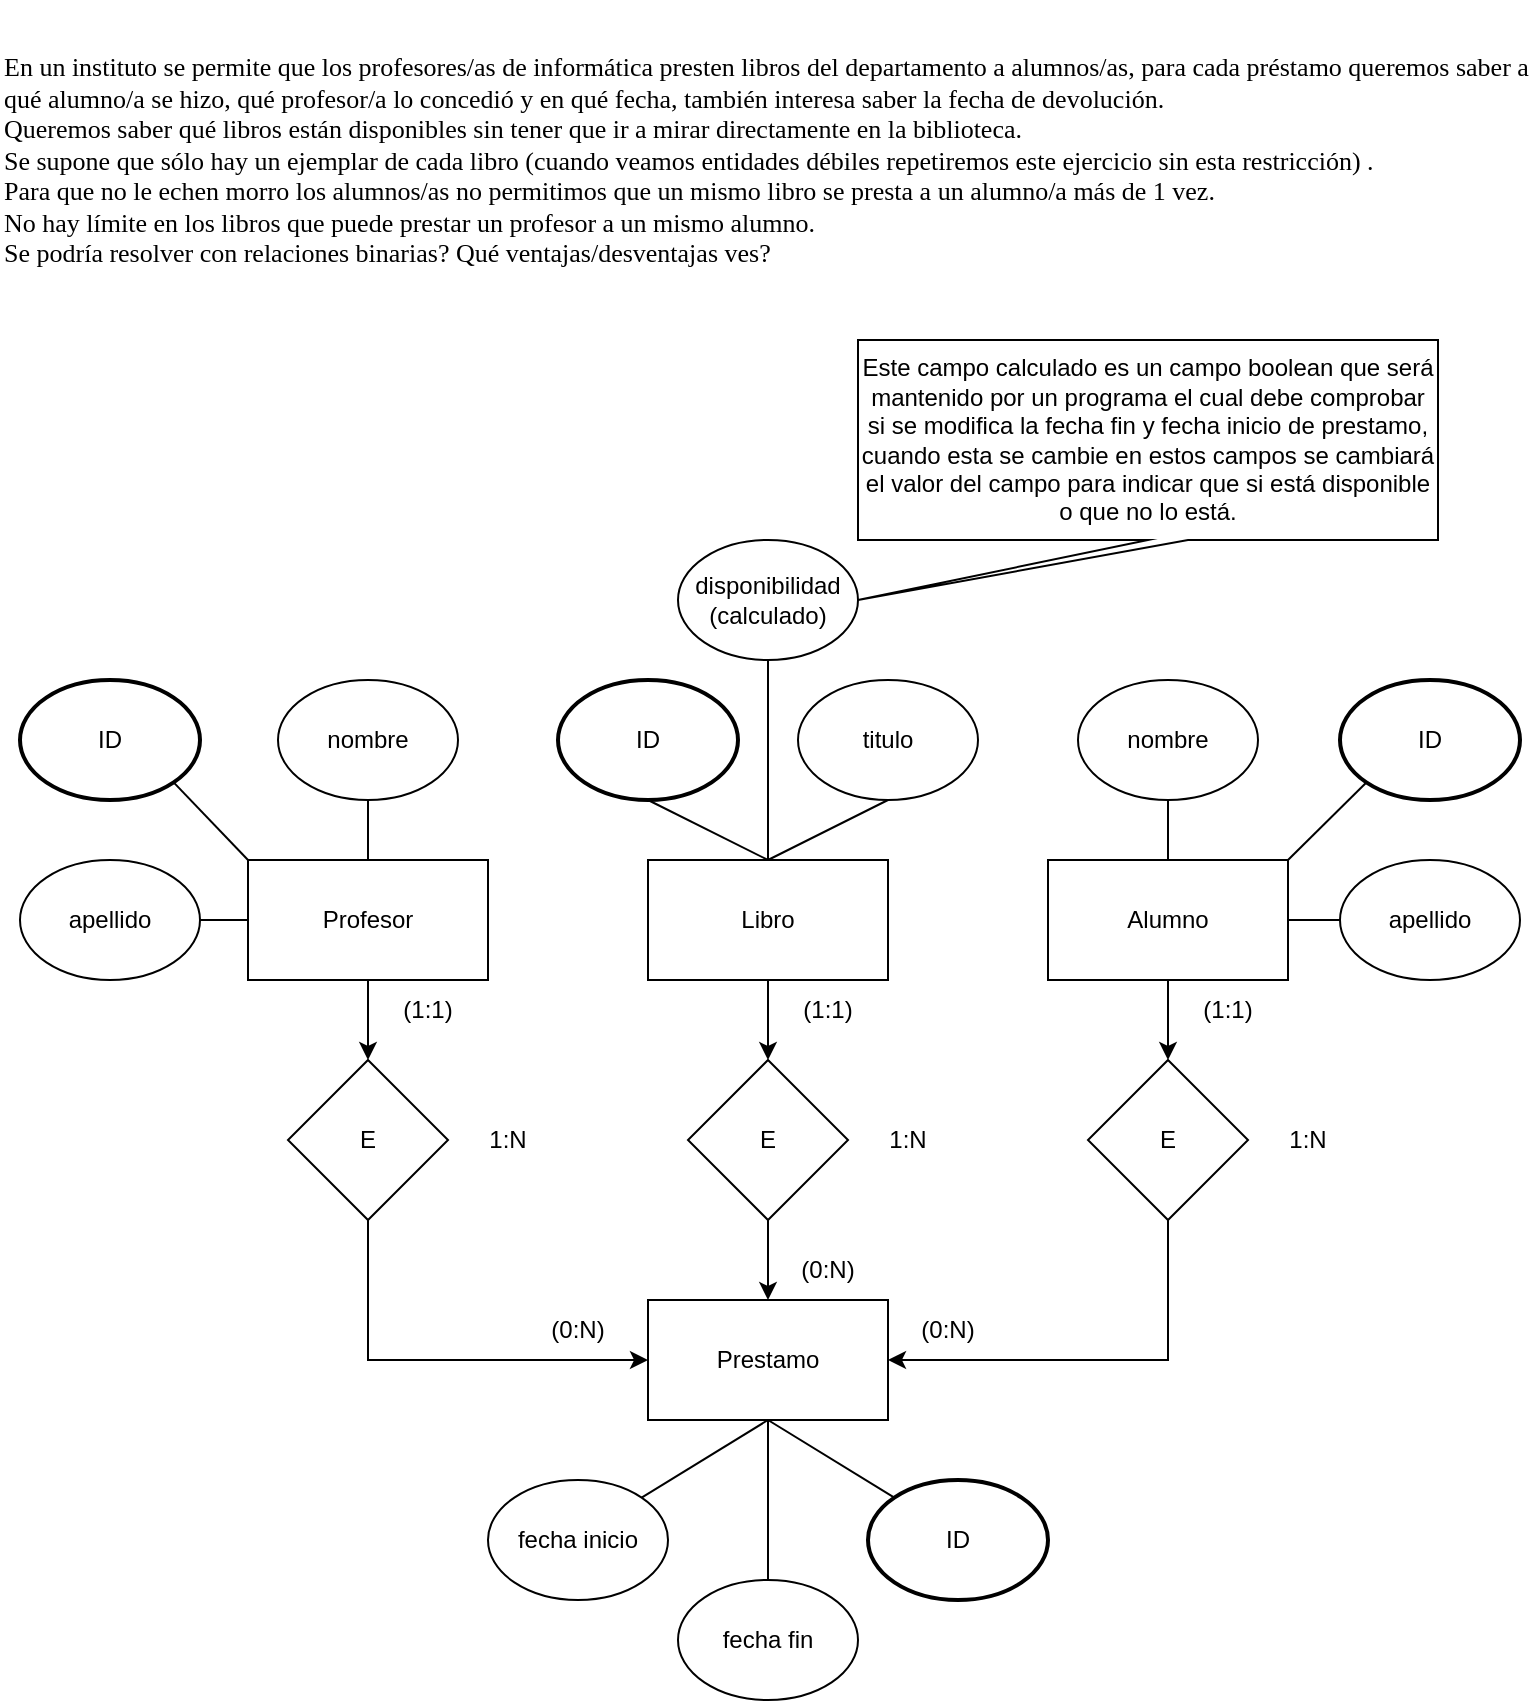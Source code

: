 <mxfile version="22.1.1" type="github">
  <diagram name="Página-1" id="kqf7d28a6P8wFACynmq2">
    <mxGraphModel dx="1434" dy="750" grid="1" gridSize="10" guides="1" tooltips="1" connect="1" arrows="1" fold="1" page="1" pageScale="1" pageWidth="827" pageHeight="1169" math="0" shadow="0">
      <root>
        <mxCell id="0" />
        <mxCell id="1" parent="0" />
        <mxCell id="vhAOgXMMRNwuM3_dvUDi-1" value="En un instituto se permite que los profesores/as de informática presten libros del departamento a alumnos/as, para cada préstamo queremos saber a qué alumno/a se hizo, qué profesor/a lo concedió y en qué fecha, también interesa saber la fecha de devolución.&lt;br style=&quot;font-size: 13px;&quot;&gt;Queremos saber qué libros están disponibles sin tener que ir a mirar directamente en la biblioteca.&lt;br style=&quot;font-size: 13px;&quot;&gt;Se supone que sólo hay un ejemplar de cada libro (cuando veamos entidades débiles repetiremos este ejercicio sin esta restricción) .&lt;br style=&quot;font-size: 13px;&quot;&gt;Para que no le echen morro los alumnos/as no permitimos que un mismo libro se presta a un alumno/a más de 1 vez.&lt;br style=&quot;font-size: 13px;&quot;&gt;No hay límite en los libros que puede prestar un profesor a un mismo alumno.&lt;br style=&quot;font-size: 13px;&quot;&gt;Se podría resolver con relaciones binarias? Qué ventajas/desventajas ves?" style="text;html=1;strokeColor=none;fillColor=none;align=left;verticalAlign=middle;whiteSpace=wrap;rounded=0;fontSize=13;fontStyle=0;fontFamily=Verdana;" vertex="1" parent="1">
          <mxGeometry x="29" y="40" width="769" height="160" as="geometry" />
        </mxCell>
        <mxCell id="vhAOgXMMRNwuM3_dvUDi-10" style="edgeStyle=orthogonalEdgeStyle;rounded=0;orthogonalLoop=1;jettySize=auto;html=1;exitX=0.5;exitY=1;exitDx=0;exitDy=0;entryX=0.5;entryY=0;entryDx=0;entryDy=0;" edge="1" parent="1" source="vhAOgXMMRNwuM3_dvUDi-2" target="vhAOgXMMRNwuM3_dvUDi-6">
          <mxGeometry relative="1" as="geometry" />
        </mxCell>
        <mxCell id="vhAOgXMMRNwuM3_dvUDi-2" value="Profesor" style="rounded=0;whiteSpace=wrap;html=1;" vertex="1" parent="1">
          <mxGeometry x="153" y="470" width="120" height="60" as="geometry" />
        </mxCell>
        <mxCell id="vhAOgXMMRNwuM3_dvUDi-14" style="edgeStyle=orthogonalEdgeStyle;rounded=0;orthogonalLoop=1;jettySize=auto;html=1;exitX=0.5;exitY=1;exitDx=0;exitDy=0;entryX=0.5;entryY=0;entryDx=0;entryDy=0;" edge="1" parent="1" source="vhAOgXMMRNwuM3_dvUDi-3" target="vhAOgXMMRNwuM3_dvUDi-8">
          <mxGeometry relative="1" as="geometry" />
        </mxCell>
        <mxCell id="vhAOgXMMRNwuM3_dvUDi-3" value="Alumno" style="rounded=0;whiteSpace=wrap;html=1;" vertex="1" parent="1">
          <mxGeometry x="553" y="470" width="120" height="60" as="geometry" />
        </mxCell>
        <mxCell id="vhAOgXMMRNwuM3_dvUDi-12" style="edgeStyle=orthogonalEdgeStyle;rounded=0;orthogonalLoop=1;jettySize=auto;html=1;exitX=0.5;exitY=1;exitDx=0;exitDy=0;entryX=0.5;entryY=0;entryDx=0;entryDy=0;" edge="1" parent="1" source="vhAOgXMMRNwuM3_dvUDi-4" target="vhAOgXMMRNwuM3_dvUDi-7">
          <mxGeometry relative="1" as="geometry" />
        </mxCell>
        <mxCell id="vhAOgXMMRNwuM3_dvUDi-4" value="Libro" style="rounded=0;whiteSpace=wrap;html=1;" vertex="1" parent="1">
          <mxGeometry x="353" y="470" width="120" height="60" as="geometry" />
        </mxCell>
        <mxCell id="vhAOgXMMRNwuM3_dvUDi-5" value="Prestamo" style="rounded=0;whiteSpace=wrap;html=1;" vertex="1" parent="1">
          <mxGeometry x="353" y="690" width="120" height="60" as="geometry" />
        </mxCell>
        <mxCell id="vhAOgXMMRNwuM3_dvUDi-11" style="edgeStyle=orthogonalEdgeStyle;rounded=0;orthogonalLoop=1;jettySize=auto;html=1;exitX=0.5;exitY=1;exitDx=0;exitDy=0;entryX=0;entryY=0.5;entryDx=0;entryDy=0;" edge="1" parent="1" source="vhAOgXMMRNwuM3_dvUDi-6" target="vhAOgXMMRNwuM3_dvUDi-5">
          <mxGeometry relative="1" as="geometry" />
        </mxCell>
        <mxCell id="vhAOgXMMRNwuM3_dvUDi-6" value="E" style="rhombus;whiteSpace=wrap;html=1;" vertex="1" parent="1">
          <mxGeometry x="173" y="570" width="80" height="80" as="geometry" />
        </mxCell>
        <mxCell id="vhAOgXMMRNwuM3_dvUDi-13" style="edgeStyle=orthogonalEdgeStyle;rounded=0;orthogonalLoop=1;jettySize=auto;html=1;exitX=0.5;exitY=1;exitDx=0;exitDy=0;entryX=0.5;entryY=0;entryDx=0;entryDy=0;" edge="1" parent="1" source="vhAOgXMMRNwuM3_dvUDi-7" target="vhAOgXMMRNwuM3_dvUDi-5">
          <mxGeometry relative="1" as="geometry" />
        </mxCell>
        <mxCell id="vhAOgXMMRNwuM3_dvUDi-7" value="E" style="rhombus;whiteSpace=wrap;html=1;" vertex="1" parent="1">
          <mxGeometry x="373" y="570" width="80" height="80" as="geometry" />
        </mxCell>
        <mxCell id="vhAOgXMMRNwuM3_dvUDi-15" style="edgeStyle=orthogonalEdgeStyle;rounded=0;orthogonalLoop=1;jettySize=auto;html=1;exitX=0.5;exitY=1;exitDx=0;exitDy=0;entryX=1;entryY=0.5;entryDx=0;entryDy=0;" edge="1" parent="1" source="vhAOgXMMRNwuM3_dvUDi-8" target="vhAOgXMMRNwuM3_dvUDi-5">
          <mxGeometry relative="1" as="geometry" />
        </mxCell>
        <mxCell id="vhAOgXMMRNwuM3_dvUDi-8" value="E" style="rhombus;whiteSpace=wrap;html=1;" vertex="1" parent="1">
          <mxGeometry x="573" y="570" width="80" height="80" as="geometry" />
        </mxCell>
        <mxCell id="vhAOgXMMRNwuM3_dvUDi-29" style="rounded=0;orthogonalLoop=1;jettySize=auto;html=1;exitX=1;exitY=1;exitDx=0;exitDy=0;entryX=0;entryY=0;entryDx=0;entryDy=0;endArrow=none;endFill=0;" edge="1" parent="1" source="vhAOgXMMRNwuM3_dvUDi-16" target="vhAOgXMMRNwuM3_dvUDi-2">
          <mxGeometry relative="1" as="geometry" />
        </mxCell>
        <mxCell id="vhAOgXMMRNwuM3_dvUDi-16" value="ID" style="ellipse;whiteSpace=wrap;html=1;strokeWidth=2;" vertex="1" parent="1">
          <mxGeometry x="39" y="380" width="90" height="60" as="geometry" />
        </mxCell>
        <mxCell id="vhAOgXMMRNwuM3_dvUDi-17" value="fecha inicio" style="ellipse;whiteSpace=wrap;html=1;" vertex="1" parent="1">
          <mxGeometry x="273" y="780" width="90" height="60" as="geometry" />
        </mxCell>
        <mxCell id="vhAOgXMMRNwuM3_dvUDi-18" value="ID" style="ellipse;whiteSpace=wrap;html=1;strokeWidth=2;" vertex="1" parent="1">
          <mxGeometry x="308" y="380" width="90" height="60" as="geometry" />
        </mxCell>
        <mxCell id="vhAOgXMMRNwuM3_dvUDi-19" value="ID" style="ellipse;whiteSpace=wrap;html=1;strokeWidth=2;" vertex="1" parent="1">
          <mxGeometry x="699" y="380" width="90" height="60" as="geometry" />
        </mxCell>
        <mxCell id="vhAOgXMMRNwuM3_dvUDi-20" value="ID" style="ellipse;whiteSpace=wrap;html=1;strokeWidth=2;" vertex="1" parent="1">
          <mxGeometry x="463" y="780" width="90" height="60" as="geometry" />
        </mxCell>
        <mxCell id="vhAOgXMMRNwuM3_dvUDi-23" value="nombre" style="ellipse;whiteSpace=wrap;html=1;" vertex="1" parent="1">
          <mxGeometry x="568" y="380" width="90" height="60" as="geometry" />
        </mxCell>
        <mxCell id="vhAOgXMMRNwuM3_dvUDi-24" value="apellido" style="ellipse;whiteSpace=wrap;html=1;" vertex="1" parent="1">
          <mxGeometry x="699" y="470" width="90" height="60" as="geometry" />
        </mxCell>
        <mxCell id="vhAOgXMMRNwuM3_dvUDi-25" value="titulo" style="ellipse;whiteSpace=wrap;html=1;" vertex="1" parent="1">
          <mxGeometry x="428" y="380" width="90" height="60" as="geometry" />
        </mxCell>
        <mxCell id="vhAOgXMMRNwuM3_dvUDi-26" value="nombre" style="ellipse;whiteSpace=wrap;html=1;" vertex="1" parent="1">
          <mxGeometry x="168" y="380" width="90" height="60" as="geometry" />
        </mxCell>
        <mxCell id="vhAOgXMMRNwuM3_dvUDi-27" value="apellido" style="ellipse;whiteSpace=wrap;html=1;" vertex="1" parent="1">
          <mxGeometry x="39" y="470" width="90" height="60" as="geometry" />
        </mxCell>
        <mxCell id="vhAOgXMMRNwuM3_dvUDi-28" value="" style="endArrow=none;html=1;rounded=0;entryX=0.5;entryY=1;entryDx=0;entryDy=0;exitX=0.5;exitY=0;exitDx=0;exitDy=0;" edge="1" parent="1" source="vhAOgXMMRNwuM3_dvUDi-2" target="vhAOgXMMRNwuM3_dvUDi-26">
          <mxGeometry width="50" height="50" relative="1" as="geometry">
            <mxPoint x="269" y="520" as="sourcePoint" />
            <mxPoint x="319" y="470" as="targetPoint" />
          </mxGeometry>
        </mxCell>
        <mxCell id="vhAOgXMMRNwuM3_dvUDi-30" value="" style="endArrow=none;html=1;rounded=0;exitX=1;exitY=0.5;exitDx=0;exitDy=0;entryX=0;entryY=0.5;entryDx=0;entryDy=0;" edge="1" parent="1" source="vhAOgXMMRNwuM3_dvUDi-27" target="vhAOgXMMRNwuM3_dvUDi-2">
          <mxGeometry width="50" height="50" relative="1" as="geometry">
            <mxPoint x="269" y="520" as="sourcePoint" />
            <mxPoint x="319" y="470" as="targetPoint" />
          </mxGeometry>
        </mxCell>
        <mxCell id="vhAOgXMMRNwuM3_dvUDi-31" value="" style="endArrow=none;html=1;rounded=0;entryX=0.5;entryY=0;entryDx=0;entryDy=0;exitX=0.5;exitY=1;exitDx=0;exitDy=0;" edge="1" parent="1" source="vhAOgXMMRNwuM3_dvUDi-18" target="vhAOgXMMRNwuM3_dvUDi-4">
          <mxGeometry width="50" height="50" relative="1" as="geometry">
            <mxPoint x="269" y="520" as="sourcePoint" />
            <mxPoint x="319" y="470" as="targetPoint" />
          </mxGeometry>
        </mxCell>
        <mxCell id="vhAOgXMMRNwuM3_dvUDi-32" value="" style="endArrow=none;html=1;rounded=0;entryX=0.5;entryY=0;entryDx=0;entryDy=0;exitX=0.5;exitY=1;exitDx=0;exitDy=0;" edge="1" parent="1" source="vhAOgXMMRNwuM3_dvUDi-25" target="vhAOgXMMRNwuM3_dvUDi-4">
          <mxGeometry width="50" height="50" relative="1" as="geometry">
            <mxPoint x="269" y="520" as="sourcePoint" />
            <mxPoint x="319" y="470" as="targetPoint" />
          </mxGeometry>
        </mxCell>
        <mxCell id="vhAOgXMMRNwuM3_dvUDi-33" value="" style="endArrow=none;html=1;rounded=0;entryX=0.5;entryY=0;entryDx=0;entryDy=0;exitX=0.5;exitY=1;exitDx=0;exitDy=0;" edge="1" parent="1" source="vhAOgXMMRNwuM3_dvUDi-23" target="vhAOgXMMRNwuM3_dvUDi-3">
          <mxGeometry width="50" height="50" relative="1" as="geometry">
            <mxPoint x="269" y="520" as="sourcePoint" />
            <mxPoint x="319" y="470" as="targetPoint" />
          </mxGeometry>
        </mxCell>
        <mxCell id="vhAOgXMMRNwuM3_dvUDi-35" value="" style="endArrow=none;html=1;rounded=0;entryX=1;entryY=0;entryDx=0;entryDy=0;exitX=0;exitY=1;exitDx=0;exitDy=0;" edge="1" parent="1" source="vhAOgXMMRNwuM3_dvUDi-19" target="vhAOgXMMRNwuM3_dvUDi-3">
          <mxGeometry width="50" height="50" relative="1" as="geometry">
            <mxPoint x="709" y="450" as="sourcePoint" />
            <mxPoint x="319" y="470" as="targetPoint" />
          </mxGeometry>
        </mxCell>
        <mxCell id="vhAOgXMMRNwuM3_dvUDi-36" value="" style="endArrow=none;html=1;rounded=0;entryX=1;entryY=0.5;entryDx=0;entryDy=0;exitX=0;exitY=0.5;exitDx=0;exitDy=0;" edge="1" parent="1" source="vhAOgXMMRNwuM3_dvUDi-24" target="vhAOgXMMRNwuM3_dvUDi-3">
          <mxGeometry width="50" height="50" relative="1" as="geometry">
            <mxPoint x="269" y="520" as="sourcePoint" />
            <mxPoint x="319" y="470" as="targetPoint" />
          </mxGeometry>
        </mxCell>
        <mxCell id="vhAOgXMMRNwuM3_dvUDi-38" value="fecha fin" style="ellipse;whiteSpace=wrap;html=1;" vertex="1" parent="1">
          <mxGeometry x="368" y="830" width="90" height="60" as="geometry" />
        </mxCell>
        <mxCell id="vhAOgXMMRNwuM3_dvUDi-39" value="(0:N)" style="text;html=1;strokeColor=none;fillColor=none;align=center;verticalAlign=middle;whiteSpace=wrap;rounded=0;" vertex="1" parent="1">
          <mxGeometry x="288" y="690" width="60" height="30" as="geometry" />
        </mxCell>
        <mxCell id="vhAOgXMMRNwuM3_dvUDi-40" value="(1:1)" style="text;html=1;strokeColor=none;fillColor=none;align=center;verticalAlign=middle;whiteSpace=wrap;rounded=0;" vertex="1" parent="1">
          <mxGeometry x="213" y="530" width="60" height="30" as="geometry" />
        </mxCell>
        <mxCell id="vhAOgXMMRNwuM3_dvUDi-41" value="1:N" style="text;html=1;strokeColor=none;fillColor=none;align=center;verticalAlign=middle;whiteSpace=wrap;rounded=0;" vertex="1" parent="1">
          <mxGeometry x="253" y="595" width="60" height="30" as="geometry" />
        </mxCell>
        <mxCell id="vhAOgXMMRNwuM3_dvUDi-42" value="(0:N)" style="text;html=1;strokeColor=none;fillColor=none;align=center;verticalAlign=middle;whiteSpace=wrap;rounded=0;" vertex="1" parent="1">
          <mxGeometry x="413" y="660" width="60" height="30" as="geometry" />
        </mxCell>
        <mxCell id="vhAOgXMMRNwuM3_dvUDi-43" value="(1:1)" style="text;html=1;strokeColor=none;fillColor=none;align=center;verticalAlign=middle;whiteSpace=wrap;rounded=0;" vertex="1" parent="1">
          <mxGeometry x="413" y="530" width="60" height="30" as="geometry" />
        </mxCell>
        <mxCell id="vhAOgXMMRNwuM3_dvUDi-44" value="1:N" style="text;html=1;strokeColor=none;fillColor=none;align=center;verticalAlign=middle;whiteSpace=wrap;rounded=0;" vertex="1" parent="1">
          <mxGeometry x="453" y="595" width="60" height="30" as="geometry" />
        </mxCell>
        <mxCell id="vhAOgXMMRNwuM3_dvUDi-45" value="(0:N)" style="text;html=1;strokeColor=none;fillColor=none;align=center;verticalAlign=middle;whiteSpace=wrap;rounded=0;" vertex="1" parent="1">
          <mxGeometry x="473" y="690" width="60" height="30" as="geometry" />
        </mxCell>
        <mxCell id="vhAOgXMMRNwuM3_dvUDi-46" value="(1:1)" style="text;html=1;strokeColor=none;fillColor=none;align=center;verticalAlign=middle;whiteSpace=wrap;rounded=0;" vertex="1" parent="1">
          <mxGeometry x="613" y="530" width="60" height="30" as="geometry" />
        </mxCell>
        <mxCell id="vhAOgXMMRNwuM3_dvUDi-47" value="1:N" style="text;html=1;strokeColor=none;fillColor=none;align=center;verticalAlign=middle;whiteSpace=wrap;rounded=0;" vertex="1" parent="1">
          <mxGeometry x="653" y="595" width="60" height="30" as="geometry" />
        </mxCell>
        <mxCell id="vhAOgXMMRNwuM3_dvUDi-48" value="" style="endArrow=none;html=1;rounded=0;entryX=0.5;entryY=1;entryDx=0;entryDy=0;exitX=1;exitY=0;exitDx=0;exitDy=0;" edge="1" parent="1" source="vhAOgXMMRNwuM3_dvUDi-17" target="vhAOgXMMRNwuM3_dvUDi-5">
          <mxGeometry width="50" height="50" relative="1" as="geometry">
            <mxPoint x="269" y="620" as="sourcePoint" />
            <mxPoint x="319" y="570" as="targetPoint" />
          </mxGeometry>
        </mxCell>
        <mxCell id="vhAOgXMMRNwuM3_dvUDi-49" value="" style="endArrow=none;html=1;rounded=0;exitX=0.5;exitY=0;exitDx=0;exitDy=0;entryX=0.5;entryY=1;entryDx=0;entryDy=0;" edge="1" parent="1" source="vhAOgXMMRNwuM3_dvUDi-38" target="vhAOgXMMRNwuM3_dvUDi-5">
          <mxGeometry width="50" height="50" relative="1" as="geometry">
            <mxPoint x="269" y="620" as="sourcePoint" />
            <mxPoint x="409" y="750" as="targetPoint" />
          </mxGeometry>
        </mxCell>
        <mxCell id="vhAOgXMMRNwuM3_dvUDi-50" value="" style="endArrow=none;html=1;rounded=0;entryX=0.5;entryY=1;entryDx=0;entryDy=0;exitX=0;exitY=0;exitDx=0;exitDy=0;" edge="1" parent="1" source="vhAOgXMMRNwuM3_dvUDi-20" target="vhAOgXMMRNwuM3_dvUDi-5">
          <mxGeometry width="50" height="50" relative="1" as="geometry">
            <mxPoint x="269" y="620" as="sourcePoint" />
            <mxPoint x="319" y="570" as="targetPoint" />
          </mxGeometry>
        </mxCell>
        <mxCell id="vhAOgXMMRNwuM3_dvUDi-51" value="disponibilidad&lt;br&gt;(calculado)" style="ellipse;whiteSpace=wrap;html=1;" vertex="1" parent="1">
          <mxGeometry x="368" y="310" width="90" height="60" as="geometry" />
        </mxCell>
        <mxCell id="vhAOgXMMRNwuM3_dvUDi-52" value="" style="endArrow=none;html=1;rounded=0;entryX=0.5;entryY=0;entryDx=0;entryDy=0;exitX=0.5;exitY=1;exitDx=0;exitDy=0;" edge="1" parent="1" source="vhAOgXMMRNwuM3_dvUDi-51" target="vhAOgXMMRNwuM3_dvUDi-4">
          <mxGeometry width="50" height="50" relative="1" as="geometry">
            <mxPoint x="270" y="560" as="sourcePoint" />
            <mxPoint x="320" y="510" as="targetPoint" />
          </mxGeometry>
        </mxCell>
        <mxCell id="vhAOgXMMRNwuM3_dvUDi-53" value="Este campo calculado es un campo boolean que será mantenido por un programa el cual debe comprobar si se modifica la fecha fin y fecha inicio de prestamo, cuando esta se cambie en estos campos se cambiará el valor del campo para indicar que si está disponible o que no lo está.&lt;div style=&quot;text-align: justify;&quot;&gt;&lt;/div&gt;" style="shape=callout;whiteSpace=wrap;html=1;perimeter=calloutPerimeter;position2=0;" vertex="1" parent="1">
          <mxGeometry x="458" y="210" width="290" height="130" as="geometry" />
        </mxCell>
      </root>
    </mxGraphModel>
  </diagram>
</mxfile>
